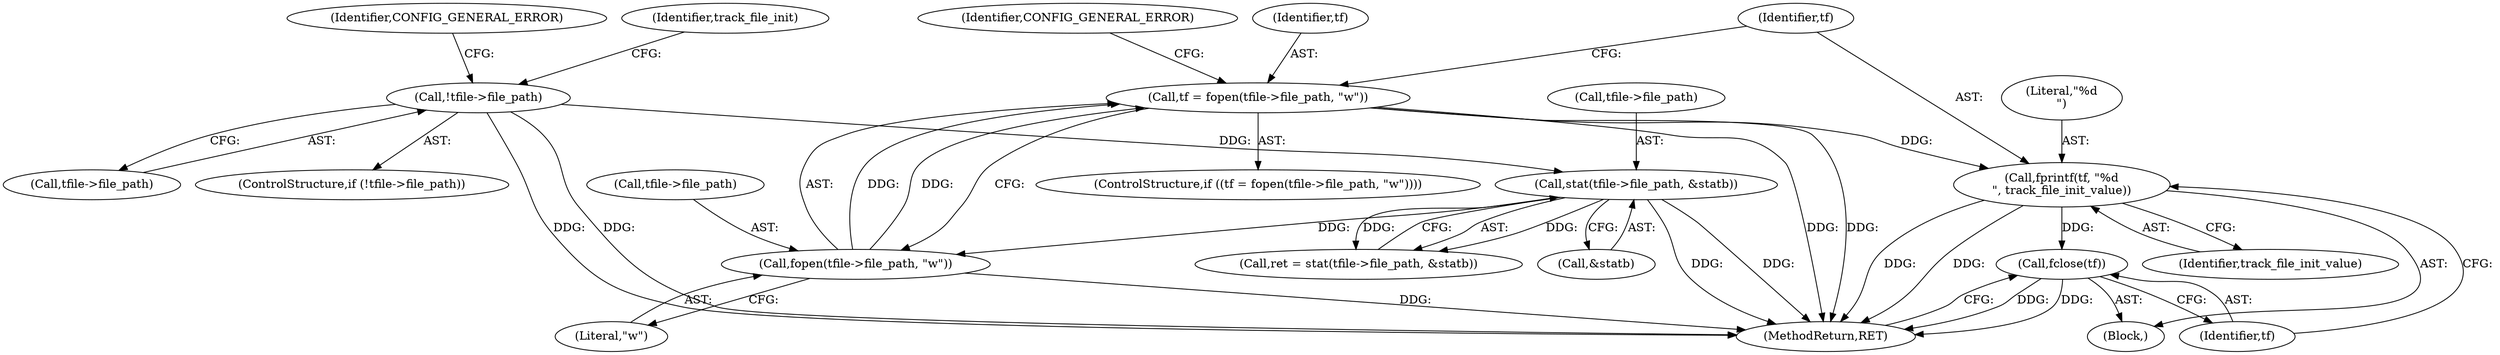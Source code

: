 digraph "1_keepalived_04f2d32871bb3b11d7dc024039952f2fe2750306_4@API" {
"1000197" [label="(Call,fprintf(tf, \"%d\n\", track_file_init_value))"];
"1000189" [label="(Call,tf = fopen(tfile->file_path, \"w\"))"];
"1000191" [label="(Call,fopen(tfile->file_path, \"w\"))"];
"1000146" [label="(Call,stat(tfile->file_path, &statb))"];
"1000118" [label="(Call,!tfile->file_path)"];
"1000201" [label="(Call,fclose(tf))"];
"1000190" [label="(Identifier,tf)"];
"1000124" [label="(Identifier,CONFIG_GENERAL_ERROR)"];
"1000192" [label="(Call,tfile->file_path)"];
"1000150" [label="(Call,&statb)"];
"1000141" [label="(Identifier,track_file_init)"];
"1000200" [label="(Identifier,track_file_init_value)"];
"1000118" [label="(Call,!tfile->file_path)"];
"1000210" [label="(MethodReturn,RET)"];
"1000195" [label="(Literal,\"w\")"];
"1000119" [label="(Call,tfile->file_path)"];
"1000198" [label="(Identifier,tf)"];
"1000191" [label="(Call,fopen(tfile->file_path, \"w\"))"];
"1000197" [label="(Call,fprintf(tf, \"%d\n\", track_file_init_value))"];
"1000144" [label="(Call,ret = stat(tfile->file_path, &statb))"];
"1000205" [label="(Identifier,CONFIG_GENERAL_ERROR)"];
"1000201" [label="(Call,fclose(tf))"];
"1000117" [label="(ControlStructure,if (!tfile->file_path))"];
"1000189" [label="(Call,tf = fopen(tfile->file_path, \"w\"))"];
"1000146" [label="(Call,stat(tfile->file_path, &statb))"];
"1000196" [label="(Block,)"];
"1000188" [label="(ControlStructure,if ((tf = fopen(tfile->file_path, \"w\"))))"];
"1000147" [label="(Call,tfile->file_path)"];
"1000202" [label="(Identifier,tf)"];
"1000199" [label="(Literal,\"%d\n\")"];
"1000197" -> "1000196"  [label="AST: "];
"1000197" -> "1000200"  [label="CFG: "];
"1000198" -> "1000197"  [label="AST: "];
"1000199" -> "1000197"  [label="AST: "];
"1000200" -> "1000197"  [label="AST: "];
"1000202" -> "1000197"  [label="CFG: "];
"1000197" -> "1000210"  [label="DDG: "];
"1000197" -> "1000210"  [label="DDG: "];
"1000189" -> "1000197"  [label="DDG: "];
"1000197" -> "1000201"  [label="DDG: "];
"1000189" -> "1000188"  [label="AST: "];
"1000189" -> "1000191"  [label="CFG: "];
"1000190" -> "1000189"  [label="AST: "];
"1000191" -> "1000189"  [label="AST: "];
"1000198" -> "1000189"  [label="CFG: "];
"1000205" -> "1000189"  [label="CFG: "];
"1000189" -> "1000210"  [label="DDG: "];
"1000189" -> "1000210"  [label="DDG: "];
"1000191" -> "1000189"  [label="DDG: "];
"1000191" -> "1000189"  [label="DDG: "];
"1000191" -> "1000195"  [label="CFG: "];
"1000192" -> "1000191"  [label="AST: "];
"1000195" -> "1000191"  [label="AST: "];
"1000191" -> "1000210"  [label="DDG: "];
"1000146" -> "1000191"  [label="DDG: "];
"1000146" -> "1000144"  [label="AST: "];
"1000146" -> "1000150"  [label="CFG: "];
"1000147" -> "1000146"  [label="AST: "];
"1000150" -> "1000146"  [label="AST: "];
"1000144" -> "1000146"  [label="CFG: "];
"1000146" -> "1000210"  [label="DDG: "];
"1000146" -> "1000210"  [label="DDG: "];
"1000146" -> "1000144"  [label="DDG: "];
"1000146" -> "1000144"  [label="DDG: "];
"1000118" -> "1000146"  [label="DDG: "];
"1000118" -> "1000117"  [label="AST: "];
"1000118" -> "1000119"  [label="CFG: "];
"1000119" -> "1000118"  [label="AST: "];
"1000124" -> "1000118"  [label="CFG: "];
"1000141" -> "1000118"  [label="CFG: "];
"1000118" -> "1000210"  [label="DDG: "];
"1000118" -> "1000210"  [label="DDG: "];
"1000201" -> "1000196"  [label="AST: "];
"1000201" -> "1000202"  [label="CFG: "];
"1000202" -> "1000201"  [label="AST: "];
"1000210" -> "1000201"  [label="CFG: "];
"1000201" -> "1000210"  [label="DDG: "];
"1000201" -> "1000210"  [label="DDG: "];
}
